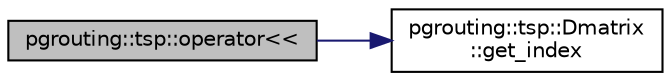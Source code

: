 digraph "pgrouting::tsp::operator&lt;&lt;"
{
  edge [fontname="Helvetica",fontsize="10",labelfontname="Helvetica",labelfontsize="10"];
  node [fontname="Helvetica",fontsize="10",shape=record];
  rankdir="LR";
  Node4 [label="pgrouting::tsp::operator\<\<",height=0.2,width=0.4,color="black", fillcolor="grey75", style="filled", fontcolor="black"];
  Node4 -> Node5 [color="midnightblue",fontsize="10",style="solid",fontname="Helvetica"];
  Node5 [label="pgrouting::tsp::Dmatrix\l::get_index",height=0.2,width=0.4,color="black", fillcolor="white", style="filled",URL="$classpgrouting_1_1tsp_1_1Dmatrix.html#acd3455be4c2e72e6877163b3c317c063",tooltip="original id -> idx "];
}
